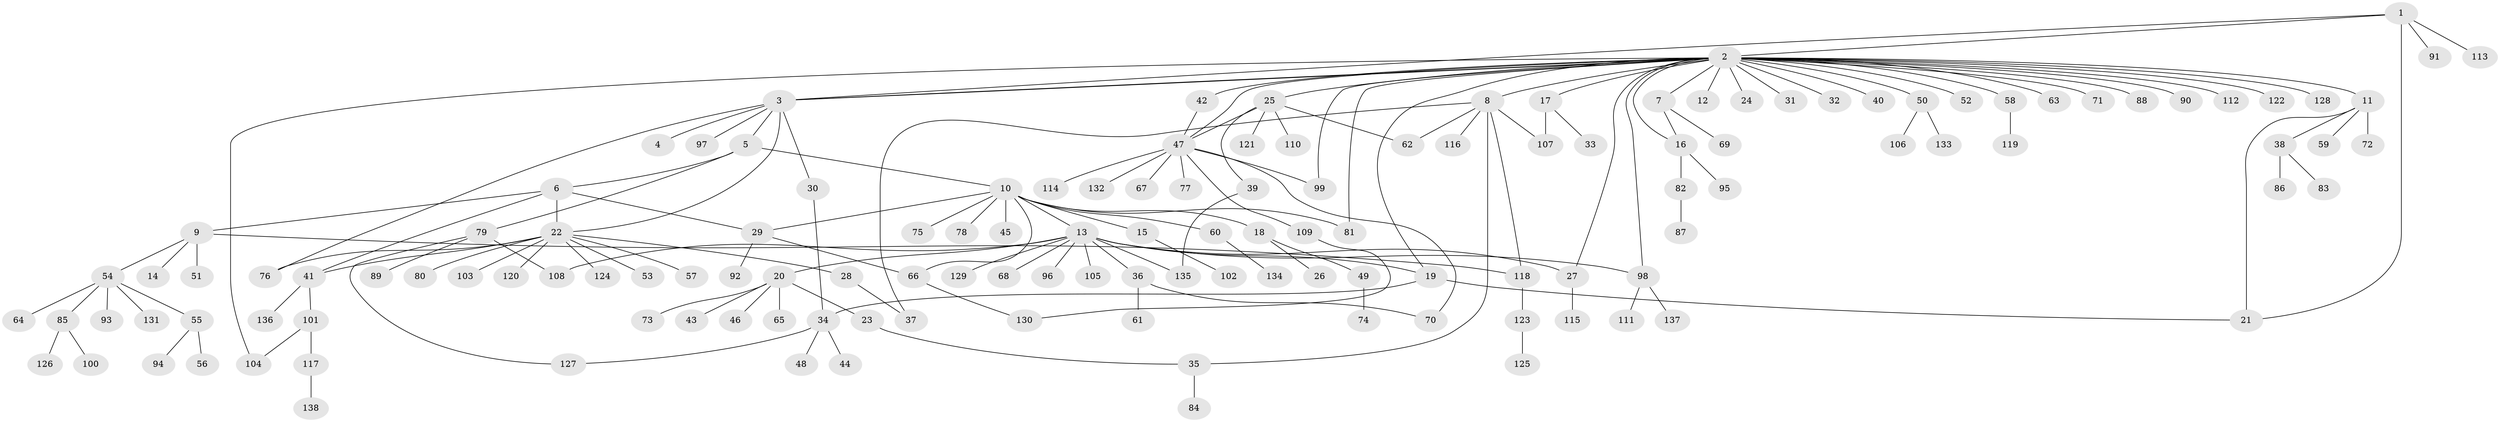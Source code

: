 // coarse degree distribution, {3: 0.08571428571428572, 35: 0.009523809523809525, 1: 0.5904761904761905, 6: 0.009523809523809525, 8: 0.009523809523809525, 4: 0.02857142857142857, 11: 0.009523809523809525, 16: 0.009523809523809525, 2: 0.19047619047619047, 5: 0.0380952380952381, 10: 0.009523809523809525, 9: 0.009523809523809525}
// Generated by graph-tools (version 1.1) at 2025/41/03/06/25 10:41:45]
// undirected, 138 vertices, 166 edges
graph export_dot {
graph [start="1"]
  node [color=gray90,style=filled];
  1;
  2;
  3;
  4;
  5;
  6;
  7;
  8;
  9;
  10;
  11;
  12;
  13;
  14;
  15;
  16;
  17;
  18;
  19;
  20;
  21;
  22;
  23;
  24;
  25;
  26;
  27;
  28;
  29;
  30;
  31;
  32;
  33;
  34;
  35;
  36;
  37;
  38;
  39;
  40;
  41;
  42;
  43;
  44;
  45;
  46;
  47;
  48;
  49;
  50;
  51;
  52;
  53;
  54;
  55;
  56;
  57;
  58;
  59;
  60;
  61;
  62;
  63;
  64;
  65;
  66;
  67;
  68;
  69;
  70;
  71;
  72;
  73;
  74;
  75;
  76;
  77;
  78;
  79;
  80;
  81;
  82;
  83;
  84;
  85;
  86;
  87;
  88;
  89;
  90;
  91;
  92;
  93;
  94;
  95;
  96;
  97;
  98;
  99;
  100;
  101;
  102;
  103;
  104;
  105;
  106;
  107;
  108;
  109;
  110;
  111;
  112;
  113;
  114;
  115;
  116;
  117;
  118;
  119;
  120;
  121;
  122;
  123;
  124;
  125;
  126;
  127;
  128;
  129;
  130;
  131;
  132;
  133;
  134;
  135;
  136;
  137;
  138;
  1 -- 2;
  1 -- 3;
  1 -- 21;
  1 -- 91;
  1 -- 113;
  2 -- 3;
  2 -- 3;
  2 -- 7;
  2 -- 8;
  2 -- 11;
  2 -- 12;
  2 -- 16;
  2 -- 17;
  2 -- 19;
  2 -- 24;
  2 -- 25;
  2 -- 27;
  2 -- 31;
  2 -- 32;
  2 -- 40;
  2 -- 42;
  2 -- 47;
  2 -- 50;
  2 -- 52;
  2 -- 58;
  2 -- 63;
  2 -- 71;
  2 -- 81;
  2 -- 88;
  2 -- 90;
  2 -- 98;
  2 -- 99;
  2 -- 104;
  2 -- 112;
  2 -- 122;
  2 -- 128;
  3 -- 4;
  3 -- 5;
  3 -- 22;
  3 -- 30;
  3 -- 76;
  3 -- 97;
  5 -- 6;
  5 -- 10;
  5 -- 79;
  6 -- 9;
  6 -- 22;
  6 -- 29;
  6 -- 41;
  7 -- 16;
  7 -- 69;
  8 -- 35;
  8 -- 37;
  8 -- 62;
  8 -- 107;
  8 -- 116;
  8 -- 118;
  9 -- 14;
  9 -- 51;
  9 -- 54;
  9 -- 118;
  10 -- 13;
  10 -- 15;
  10 -- 18;
  10 -- 29;
  10 -- 45;
  10 -- 60;
  10 -- 66;
  10 -- 75;
  10 -- 78;
  10 -- 81;
  11 -- 21;
  11 -- 38;
  11 -- 59;
  11 -- 72;
  13 -- 19;
  13 -- 20;
  13 -- 27;
  13 -- 36;
  13 -- 68;
  13 -- 96;
  13 -- 98;
  13 -- 105;
  13 -- 108;
  13 -- 129;
  13 -- 135;
  15 -- 102;
  16 -- 82;
  16 -- 95;
  17 -- 33;
  17 -- 107;
  18 -- 26;
  18 -- 49;
  19 -- 21;
  19 -- 34;
  20 -- 23;
  20 -- 43;
  20 -- 46;
  20 -- 65;
  20 -- 73;
  22 -- 28;
  22 -- 41;
  22 -- 53;
  22 -- 57;
  22 -- 76;
  22 -- 80;
  22 -- 103;
  22 -- 120;
  22 -- 124;
  23 -- 35;
  25 -- 39;
  25 -- 47;
  25 -- 62;
  25 -- 110;
  25 -- 121;
  27 -- 115;
  28 -- 37;
  29 -- 66;
  29 -- 92;
  30 -- 34;
  34 -- 44;
  34 -- 48;
  34 -- 127;
  35 -- 84;
  36 -- 61;
  36 -- 70;
  38 -- 83;
  38 -- 86;
  39 -- 135;
  41 -- 101;
  41 -- 136;
  42 -- 47;
  47 -- 67;
  47 -- 70;
  47 -- 77;
  47 -- 99;
  47 -- 109;
  47 -- 114;
  47 -- 132;
  49 -- 74;
  50 -- 106;
  50 -- 133;
  54 -- 55;
  54 -- 64;
  54 -- 85;
  54 -- 93;
  54 -- 131;
  55 -- 56;
  55 -- 94;
  58 -- 119;
  60 -- 134;
  66 -- 130;
  79 -- 89;
  79 -- 108;
  79 -- 127;
  82 -- 87;
  85 -- 100;
  85 -- 126;
  98 -- 111;
  98 -- 137;
  101 -- 104;
  101 -- 117;
  109 -- 130;
  117 -- 138;
  118 -- 123;
  123 -- 125;
}
